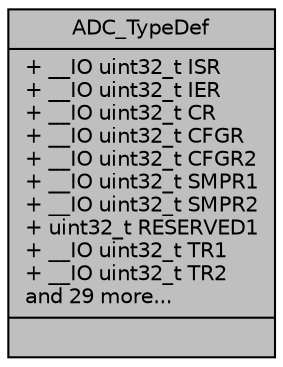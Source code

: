 digraph "ADC_TypeDef"
{
 // LATEX_PDF_SIZE
  edge [fontname="Helvetica",fontsize="10",labelfontname="Helvetica",labelfontsize="10"];
  node [fontname="Helvetica",fontsize="10",shape=record];
  Node1 [label="{ADC_TypeDef\n|+ __IO uint32_t ISR\l+ __IO uint32_t IER\l+ __IO uint32_t CR\l+ __IO uint32_t CFGR\l+ __IO uint32_t CFGR2\l+ __IO uint32_t SMPR1\l+ __IO uint32_t SMPR2\l+ uint32_t RESERVED1\l+ __IO uint32_t TR1\l+ __IO uint32_t TR2\land 29 more...\l|}",height=0.2,width=0.4,color="black", fillcolor="grey75", style="filled", fontcolor="black",tooltip="Analog to Digital Converter."];
}
